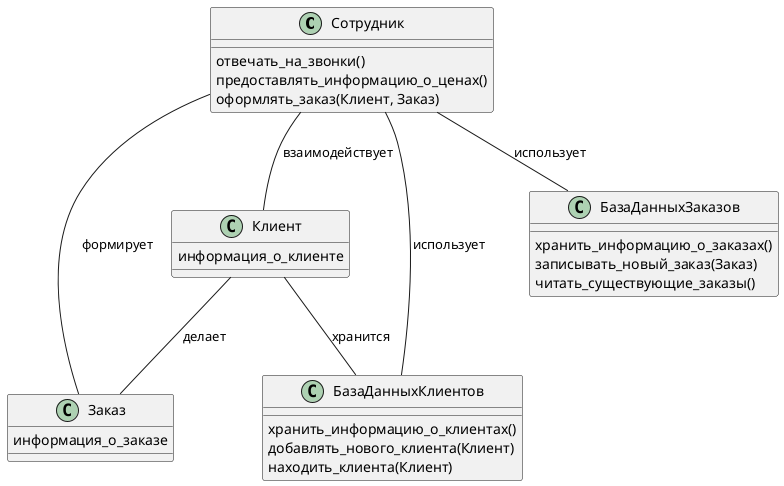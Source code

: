 @startuml laba3

class Сотрудник {
  отвечать_на_звонки()
  предоставлять_информацию_о_ценах()
  оформлять_заказ(Клиент, Заказ)
}

class Клиент {
  информация_о_клиенте
}

class Заказ {
  информация_о_заказе
}

class БазаДанныхКлиентов {
  хранить_информацию_о_клиентах()
  добавлять_нового_клиента(Клиент)
  находить_клиента(Клиент)
}

class БазаДанныхЗаказов {
  хранить_информацию_о_заказах()
  записывать_новый_заказ(Заказ)
  читать_существующие_заказы()
}

Сотрудник -- Клиент : взаимодействует
Сотрудник -- Заказ : формирует
Сотрудник -- БазаДанныхКлиентов : использует
Сотрудник -- БазаДанныхЗаказов : использует
Клиент -- Заказ : делает
Клиент -- БазаДанныхКлиентов : хранится

@enduml
